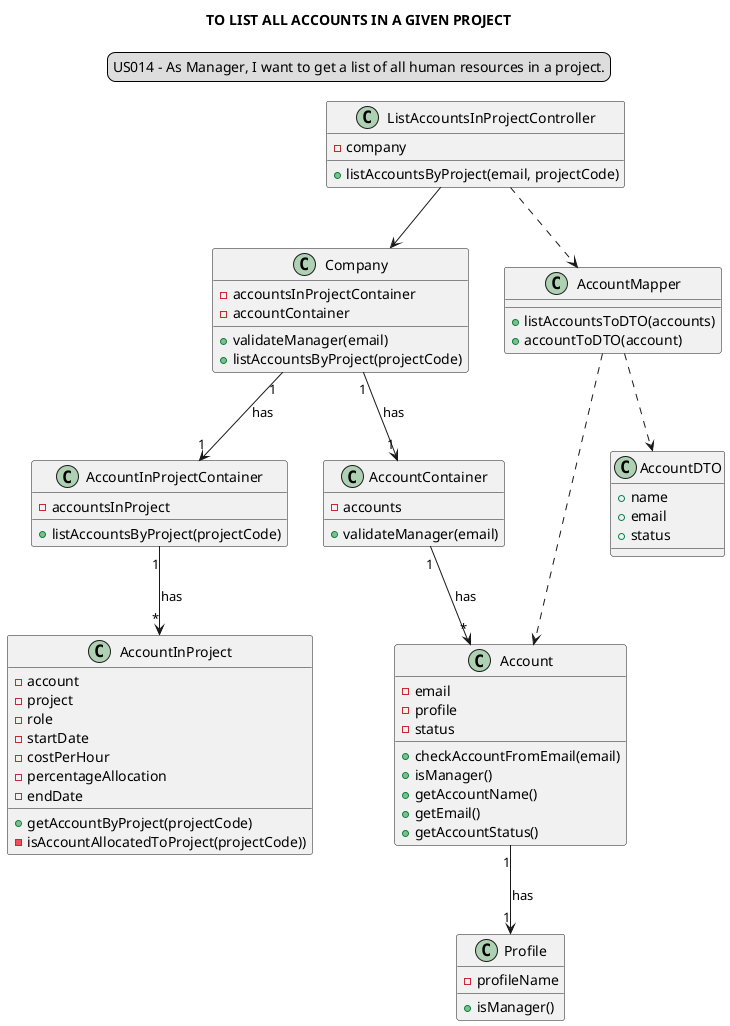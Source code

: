@startuml
skinparam sequenceMessageAlign center
title TO LIST ALL ACCOUNTS IN A GIVEN PROJECT
legend top
US014 - As Manager, I want to get a list of all human resources in a project.
end legend
class "ListAccountsInProjectController" {
-company
+listAccountsByProject(email, projectCode)
}

class "Company"{
-accountsInProjectContainer
-accountContainer
+validateManager(email)
+listAccountsByProject(projectCode)
}

class "AccountInProjectContainer"{
-accountsInProject
+listAccountsByProject(projectCode)
}

class "AccountInProject"{
-account
-project
-role
-startDate
-costPerHour
-percentageAllocation
-endDate
+getAccountByProject(projectCode)
-isAccountAllocatedToProject(projectCode))
}

class "AccountContainer" {
-accounts
+validateManager(email)
}

class "Account" {
-email
-profile
-status
+checkAccountFromEmail(email)
+isManager()
+getAccountName()
+getEmail()
+getAccountStatus()
}

class "Profile"{
-profileName
+isManager()
}

class "AccountMapper"{
+listAccountsToDTO(accounts)
+accountToDTO(account)
}

class "AccountDTO"{
+name
+email
+status
}

"ListAccountsInProjectController" --> "Company"
"ListAccountsInProjectController" ..> "AccountMapper"
"Company" "1"-->"1" "AccountInProjectContainer": has
"Company" "1" --> "1" "AccountContainer": has
"AccountContainer" "1" --> "*" "Account": has
"Account" "1" --> "1""Profile": has
"AccountMapper" ..> "AccountDTO"
"AccountInProjectContainer" "1" --> "*" "AccountInProject": has
"AccountMapper"..>"Account"
@enduml